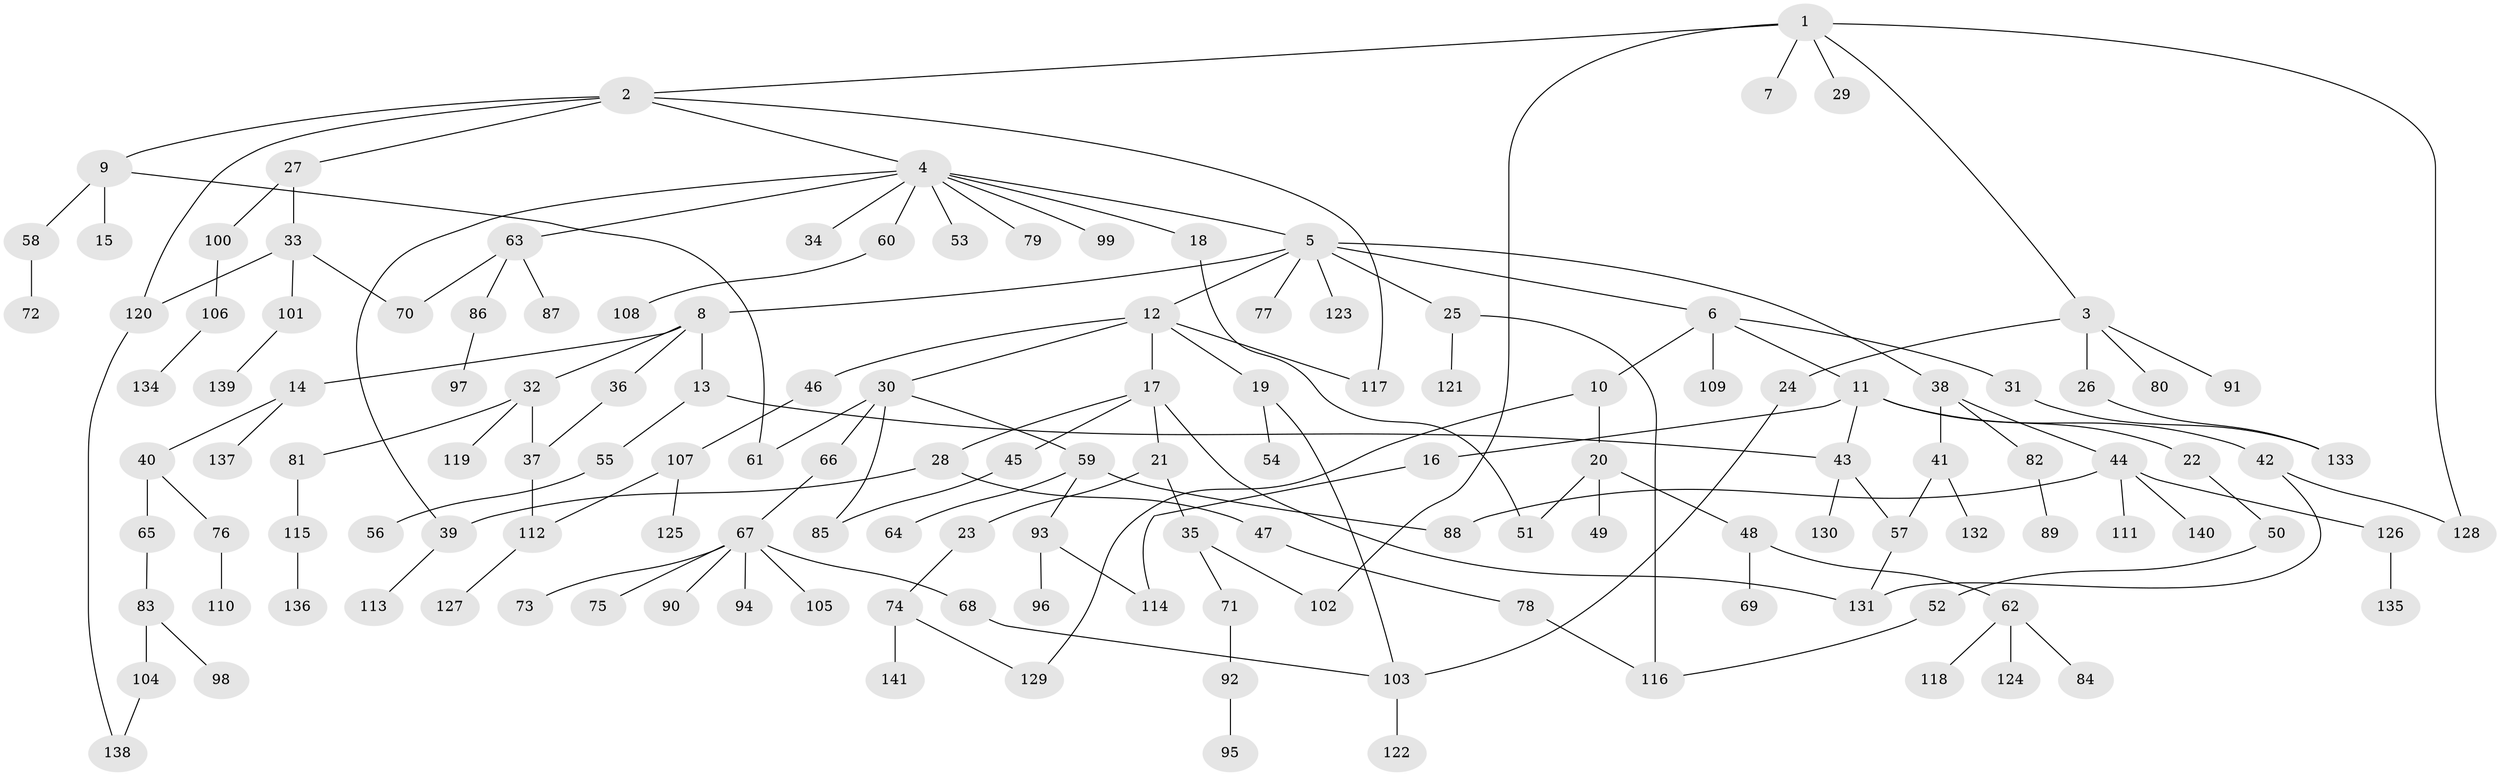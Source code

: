 // coarse degree distribution, {4: 0.125, 1: 0.5357142857142857, 5: 0.03571428571428571, 2: 0.23214285714285715, 7: 0.017857142857142856, 12: 0.03571428571428571, 9: 0.017857142857142856}
// Generated by graph-tools (version 1.1) at 2025/45/03/04/25 21:45:39]
// undirected, 141 vertices, 164 edges
graph export_dot {
graph [start="1"]
  node [color=gray90,style=filled];
  1;
  2;
  3;
  4;
  5;
  6;
  7;
  8;
  9;
  10;
  11;
  12;
  13;
  14;
  15;
  16;
  17;
  18;
  19;
  20;
  21;
  22;
  23;
  24;
  25;
  26;
  27;
  28;
  29;
  30;
  31;
  32;
  33;
  34;
  35;
  36;
  37;
  38;
  39;
  40;
  41;
  42;
  43;
  44;
  45;
  46;
  47;
  48;
  49;
  50;
  51;
  52;
  53;
  54;
  55;
  56;
  57;
  58;
  59;
  60;
  61;
  62;
  63;
  64;
  65;
  66;
  67;
  68;
  69;
  70;
  71;
  72;
  73;
  74;
  75;
  76;
  77;
  78;
  79;
  80;
  81;
  82;
  83;
  84;
  85;
  86;
  87;
  88;
  89;
  90;
  91;
  92;
  93;
  94;
  95;
  96;
  97;
  98;
  99;
  100;
  101;
  102;
  103;
  104;
  105;
  106;
  107;
  108;
  109;
  110;
  111;
  112;
  113;
  114;
  115;
  116;
  117;
  118;
  119;
  120;
  121;
  122;
  123;
  124;
  125;
  126;
  127;
  128;
  129;
  130;
  131;
  132;
  133;
  134;
  135;
  136;
  137;
  138;
  139;
  140;
  141;
  1 -- 2;
  1 -- 3;
  1 -- 7;
  1 -- 29;
  1 -- 128;
  1 -- 102;
  2 -- 4;
  2 -- 9;
  2 -- 27;
  2 -- 120;
  2 -- 117;
  3 -- 24;
  3 -- 26;
  3 -- 80;
  3 -- 91;
  4 -- 5;
  4 -- 18;
  4 -- 34;
  4 -- 39;
  4 -- 53;
  4 -- 60;
  4 -- 63;
  4 -- 79;
  4 -- 99;
  5 -- 6;
  5 -- 8;
  5 -- 12;
  5 -- 25;
  5 -- 38;
  5 -- 77;
  5 -- 123;
  6 -- 10;
  6 -- 11;
  6 -- 31;
  6 -- 109;
  8 -- 13;
  8 -- 14;
  8 -- 32;
  8 -- 36;
  9 -- 15;
  9 -- 58;
  9 -- 61;
  10 -- 20;
  10 -- 129;
  11 -- 16;
  11 -- 22;
  11 -- 42;
  11 -- 43;
  12 -- 17;
  12 -- 19;
  12 -- 30;
  12 -- 46;
  12 -- 117;
  13 -- 55;
  13 -- 43;
  14 -- 40;
  14 -- 137;
  16 -- 114;
  17 -- 21;
  17 -- 28;
  17 -- 45;
  17 -- 131;
  18 -- 51;
  19 -- 54;
  19 -- 103;
  20 -- 48;
  20 -- 49;
  20 -- 51;
  21 -- 23;
  21 -- 35;
  22 -- 50;
  23 -- 74;
  24 -- 103;
  25 -- 121;
  25 -- 116;
  26 -- 133;
  27 -- 33;
  27 -- 100;
  28 -- 47;
  28 -- 39;
  30 -- 59;
  30 -- 66;
  30 -- 85;
  30 -- 61;
  31 -- 133;
  32 -- 37;
  32 -- 81;
  32 -- 119;
  33 -- 101;
  33 -- 120;
  33 -- 70;
  35 -- 71;
  35 -- 102;
  36 -- 37;
  37 -- 112;
  38 -- 41;
  38 -- 44;
  38 -- 82;
  39 -- 113;
  40 -- 65;
  40 -- 76;
  41 -- 132;
  41 -- 57;
  42 -- 128;
  42 -- 131;
  43 -- 57;
  43 -- 130;
  44 -- 111;
  44 -- 126;
  44 -- 140;
  44 -- 88;
  45 -- 85;
  46 -- 107;
  47 -- 78;
  48 -- 62;
  48 -- 69;
  50 -- 52;
  52 -- 116;
  55 -- 56;
  57 -- 131;
  58 -- 72;
  59 -- 64;
  59 -- 88;
  59 -- 93;
  60 -- 108;
  62 -- 84;
  62 -- 118;
  62 -- 124;
  63 -- 70;
  63 -- 86;
  63 -- 87;
  65 -- 83;
  66 -- 67;
  67 -- 68;
  67 -- 73;
  67 -- 75;
  67 -- 90;
  67 -- 94;
  67 -- 105;
  68 -- 103;
  71 -- 92;
  74 -- 141;
  74 -- 129;
  76 -- 110;
  78 -- 116;
  81 -- 115;
  82 -- 89;
  83 -- 98;
  83 -- 104;
  86 -- 97;
  92 -- 95;
  93 -- 96;
  93 -- 114;
  100 -- 106;
  101 -- 139;
  103 -- 122;
  104 -- 138;
  106 -- 134;
  107 -- 125;
  107 -- 112;
  112 -- 127;
  115 -- 136;
  120 -- 138;
  126 -- 135;
}
